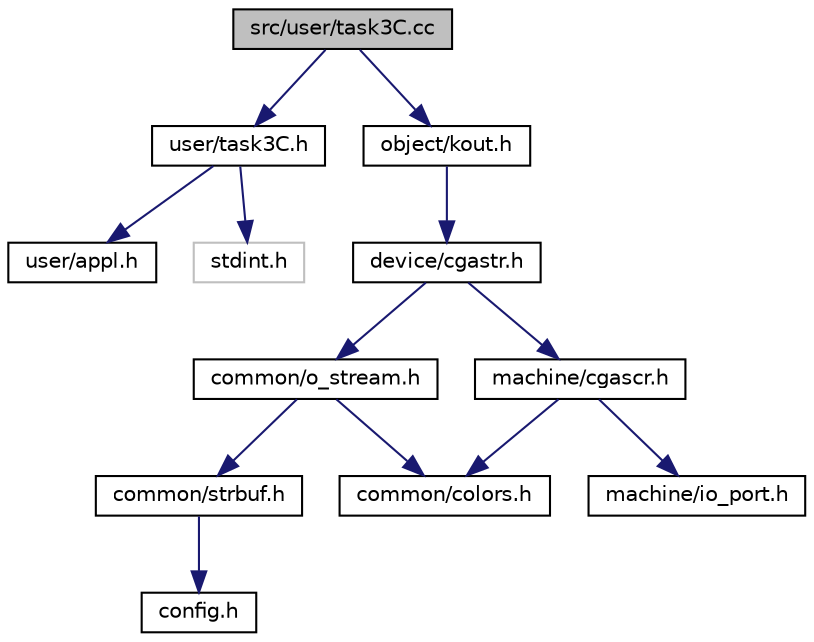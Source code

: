 digraph "src/user/task3C.cc"
{
  bgcolor="transparent";
  edge [fontname="Helvetica",fontsize="10",labelfontname="Helvetica",labelfontsize="10"];
  node [fontname="Helvetica",fontsize="10",shape=record];
  Node1 [label="src/user/task3C.cc",height=0.2,width=0.4,color="black", fillcolor="grey75", style="filled", fontcolor="black"];
  Node1 -> Node2 [color="midnightblue",fontsize="10",style="solid",fontname="Helvetica"];
  Node2 [label="user/task3C.h",height=0.2,width=0.4,color="black",URL="$task3C_8h.html"];
  Node2 -> Node3 [color="midnightblue",fontsize="10",style="solid",fontname="Helvetica"];
  Node3 [label="user/appl.h",height=0.2,width=0.4,color="black",URL="$appl_8h.html",tooltip="Grundklasse für Anwendungen, für die einzelnen Aufgaben benötigt. "];
  Node2 -> Node4 [color="midnightblue",fontsize="10",style="solid",fontname="Helvetica"];
  Node4 [label="stdint.h",height=0.2,width=0.4,color="grey75"];
  Node1 -> Node5 [color="midnightblue",fontsize="10",style="solid",fontname="Helvetica"];
  Node5 [label="object/kout.h",height=0.2,width=0.4,color="black",URL="$kout_8h.html",tooltip="alles notwendige zum nutzen der in main.cc deklarierten globalen Variable kout "];
  Node5 -> Node6 [color="midnightblue",fontsize="10",style="solid",fontname="Helvetica"];
  Node6 [label="device/cgastr.h",height=0.2,width=0.4,color="black",URL="$cgastr_8h.html"];
  Node6 -> Node7 [color="midnightblue",fontsize="10",style="solid",fontname="Helvetica"];
  Node7 [label="common/o_stream.h",height=0.2,width=0.4,color="black",URL="$o__stream_8h.html"];
  Node7 -> Node8 [color="midnightblue",fontsize="10",style="solid",fontname="Helvetica"];
  Node8 [label="common/strbuf.h",height=0.2,width=0.4,color="black",URL="$strbuf_8h.html"];
  Node8 -> Node9 [color="midnightblue",fontsize="10",style="solid",fontname="Helvetica"];
  Node9 [label="config.h",height=0.2,width=0.4,color="black",URL="$config_8h.html",tooltip="verschiedene defines für Einstellungen "];
  Node7 -> Node10 [color="midnightblue",fontsize="10",style="solid",fontname="Helvetica"];
  Node10 [label="common/colors.h",height=0.2,width=0.4,color="black",URL="$colors_8h.html"];
  Node6 -> Node11 [color="midnightblue",fontsize="10",style="solid",fontname="Helvetica"];
  Node11 [label="machine/cgascr.h",height=0.2,width=0.4,color="black",URL="$cgascr_8h.html"];
  Node11 -> Node12 [color="midnightblue",fontsize="10",style="solid",fontname="Helvetica"];
  Node12 [label="machine/io_port.h",height=0.2,width=0.4,color="black",URL="$io__port_8h.html"];
  Node11 -> Node10 [color="midnightblue",fontsize="10",style="solid",fontname="Helvetica"];
}
